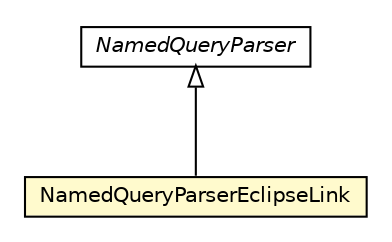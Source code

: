#!/usr/local/bin/dot
#
# Class diagram 
# Generated by UMLGraph version R5_6_6-8-g8d7759 (http://www.umlgraph.org/)
#

digraph G {
	edge [fontname="Helvetica",fontsize=10,labelfontname="Helvetica",labelfontsize=10];
	node [fontname="Helvetica",fontsize=10,shape=plaintext];
	nodesep=0.25;
	ranksep=0.5;
	// org.dayatang.persistence.jpa.NamedQueryParser
	c72851 [label=<<table title="org.dayatang.persistence.jpa.NamedQueryParser" border="0" cellborder="1" cellspacing="0" cellpadding="2" port="p" href="../NamedQueryParser.html">
		<tr><td><table border="0" cellspacing="0" cellpadding="1">
<tr><td align="center" balign="center"><font face="Helvetica-Oblique"> NamedQueryParser </font></td></tr>
		</table></td></tr>
		</table>>, URL="../NamedQueryParser.html", fontname="Helvetica", fontcolor="black", fontsize=10.0];
	// org.dayatang.persistence.jpa.namedqueryparser.NamedQueryParserEclipseLink
	c72856 [label=<<table title="org.dayatang.persistence.jpa.namedqueryparser.NamedQueryParserEclipseLink" border="0" cellborder="1" cellspacing="0" cellpadding="2" port="p" bgcolor="lemonChiffon" href="./NamedQueryParserEclipseLink.html">
		<tr><td><table border="0" cellspacing="0" cellpadding="1">
<tr><td align="center" balign="center"> NamedQueryParserEclipseLink </td></tr>
		</table></td></tr>
		</table>>, URL="./NamedQueryParserEclipseLink.html", fontname="Helvetica", fontcolor="black", fontsize=10.0];
	//org.dayatang.persistence.jpa.namedqueryparser.NamedQueryParserEclipseLink extends org.dayatang.persistence.jpa.NamedQueryParser
	c72851:p -> c72856:p [dir=back,arrowtail=empty];
}

